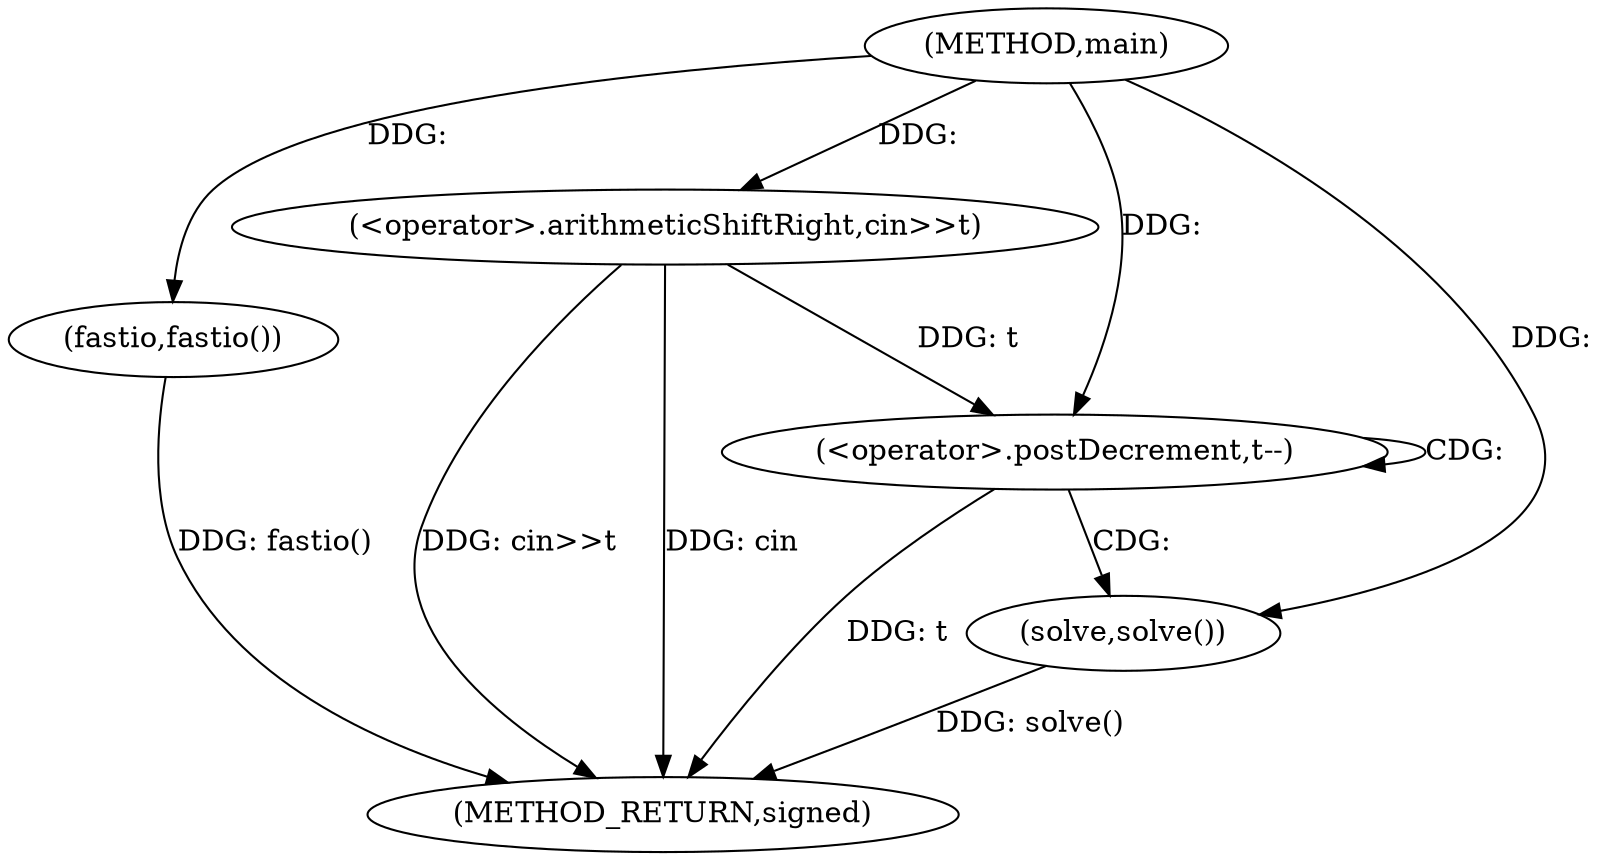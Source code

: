 digraph "main" {  
"1000463" [label = "(METHOD,main)" ]
"1000474" [label = "(METHOD_RETURN,signed)" ]
"1000465" [label = "(fastio,fastio())" ]
"1000467" [label = "(<operator>.arithmeticShiftRight,cin>>t)" ]
"1000471" [label = "(<operator>.postDecrement,t--)" ]
"1000473" [label = "(solve,solve())" ]
  "1000465" -> "1000474"  [ label = "DDG: fastio()"] 
  "1000467" -> "1000474"  [ label = "DDG: cin>>t"] 
  "1000471" -> "1000474"  [ label = "DDG: t"] 
  "1000473" -> "1000474"  [ label = "DDG: solve()"] 
  "1000467" -> "1000474"  [ label = "DDG: cin"] 
  "1000463" -> "1000465"  [ label = "DDG: "] 
  "1000463" -> "1000467"  [ label = "DDG: "] 
  "1000463" -> "1000473"  [ label = "DDG: "] 
  "1000467" -> "1000471"  [ label = "DDG: t"] 
  "1000463" -> "1000471"  [ label = "DDG: "] 
  "1000471" -> "1000471"  [ label = "CDG: "] 
  "1000471" -> "1000473"  [ label = "CDG: "] 
}
